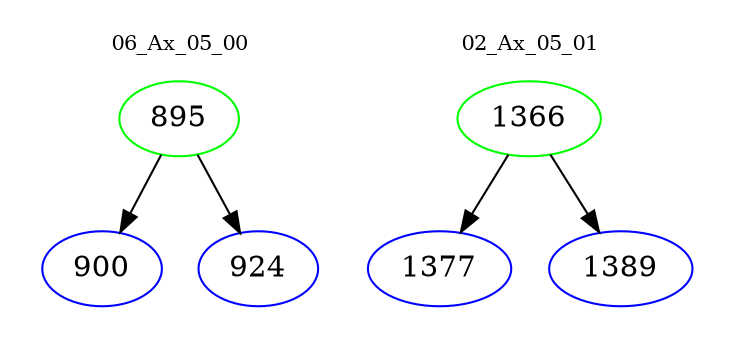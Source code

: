 digraph{
subgraph cluster_0 {
color = white
label = "06_Ax_05_00";
fontsize=10;
T0_895 [label="895", color="green"]
T0_895 -> T0_900 [color="black"]
T0_900 [label="900", color="blue"]
T0_895 -> T0_924 [color="black"]
T0_924 [label="924", color="blue"]
}
subgraph cluster_1 {
color = white
label = "02_Ax_05_01";
fontsize=10;
T1_1366 [label="1366", color="green"]
T1_1366 -> T1_1377 [color="black"]
T1_1377 [label="1377", color="blue"]
T1_1366 -> T1_1389 [color="black"]
T1_1389 [label="1389", color="blue"]
}
}
